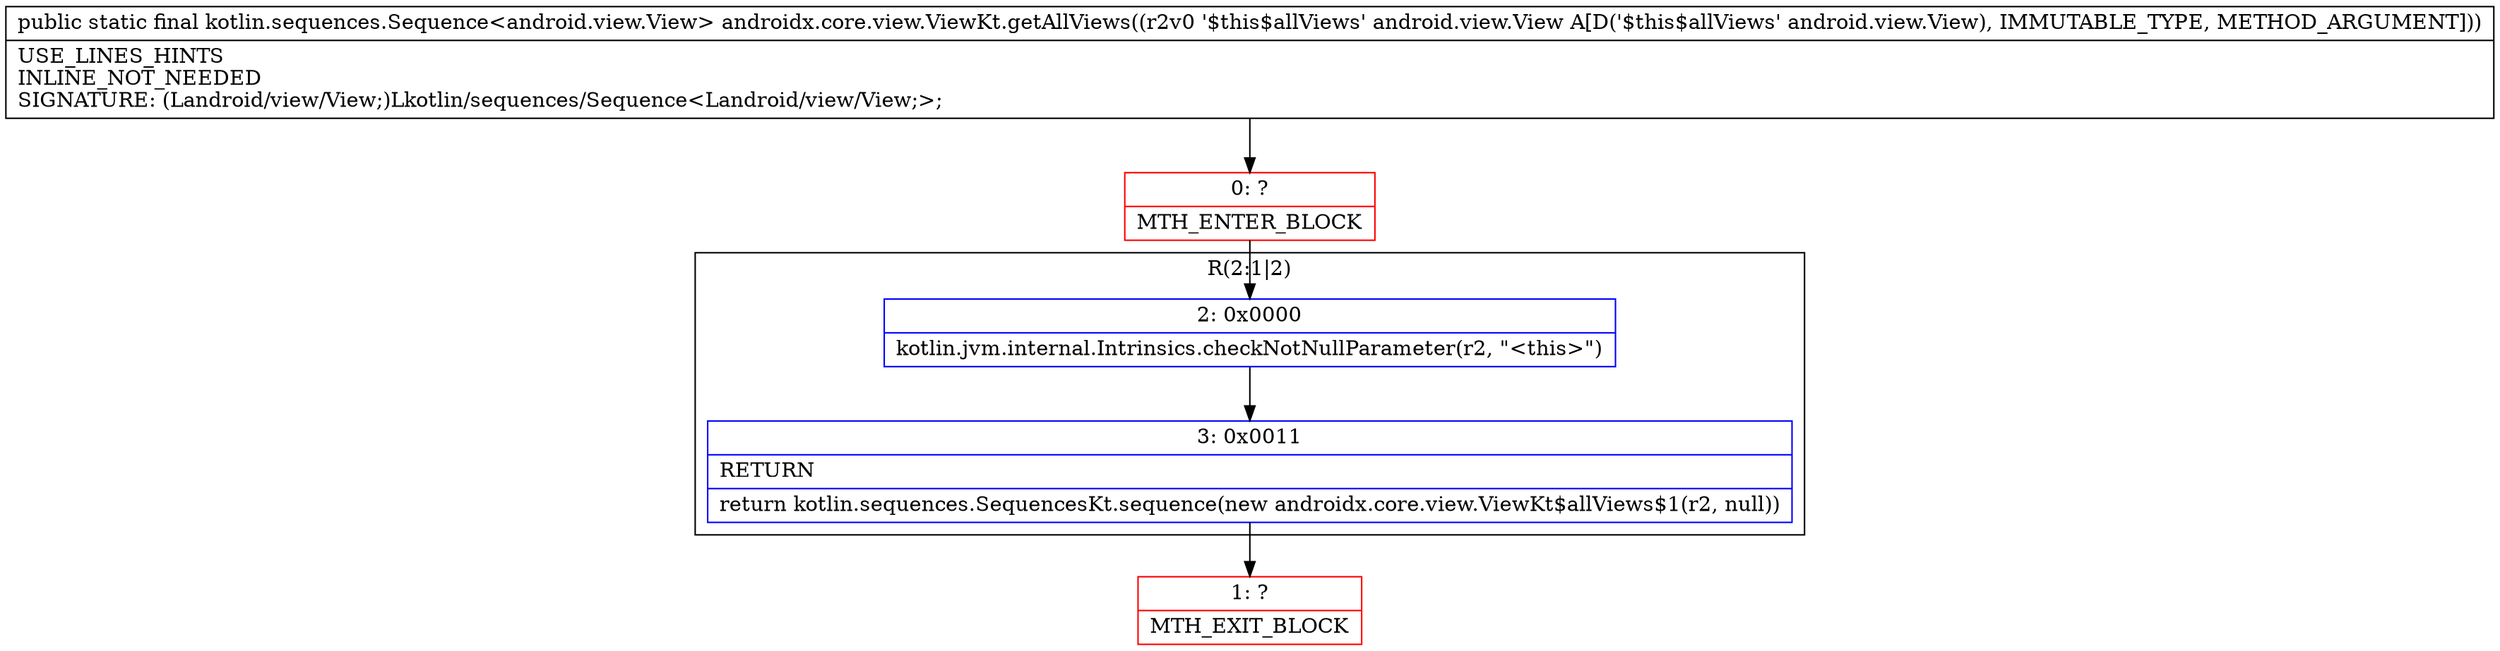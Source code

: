 digraph "CFG forandroidx.core.view.ViewKt.getAllViews(Landroid\/view\/View;)Lkotlin\/sequences\/Sequence;" {
subgraph cluster_Region_14630038 {
label = "R(2:1|2)";
node [shape=record,color=blue];
Node_2 [shape=record,label="{2\:\ 0x0000|kotlin.jvm.internal.Intrinsics.checkNotNullParameter(r2, \"\<this\>\")\l}"];
Node_3 [shape=record,label="{3\:\ 0x0011|RETURN\l|return kotlin.sequences.SequencesKt.sequence(new androidx.core.view.ViewKt$allViews$1(r2, null))\l}"];
}
Node_0 [shape=record,color=red,label="{0\:\ ?|MTH_ENTER_BLOCK\l}"];
Node_1 [shape=record,color=red,label="{1\:\ ?|MTH_EXIT_BLOCK\l}"];
MethodNode[shape=record,label="{public static final kotlin.sequences.Sequence\<android.view.View\> androidx.core.view.ViewKt.getAllViews((r2v0 '$this$allViews' android.view.View A[D('$this$allViews' android.view.View), IMMUTABLE_TYPE, METHOD_ARGUMENT]))  | USE_LINES_HINTS\lINLINE_NOT_NEEDED\lSIGNATURE: (Landroid\/view\/View;)Lkotlin\/sequences\/Sequence\<Landroid\/view\/View;\>;\l}"];
MethodNode -> Node_0;Node_2 -> Node_3;
Node_3 -> Node_1;
Node_0 -> Node_2;
}

